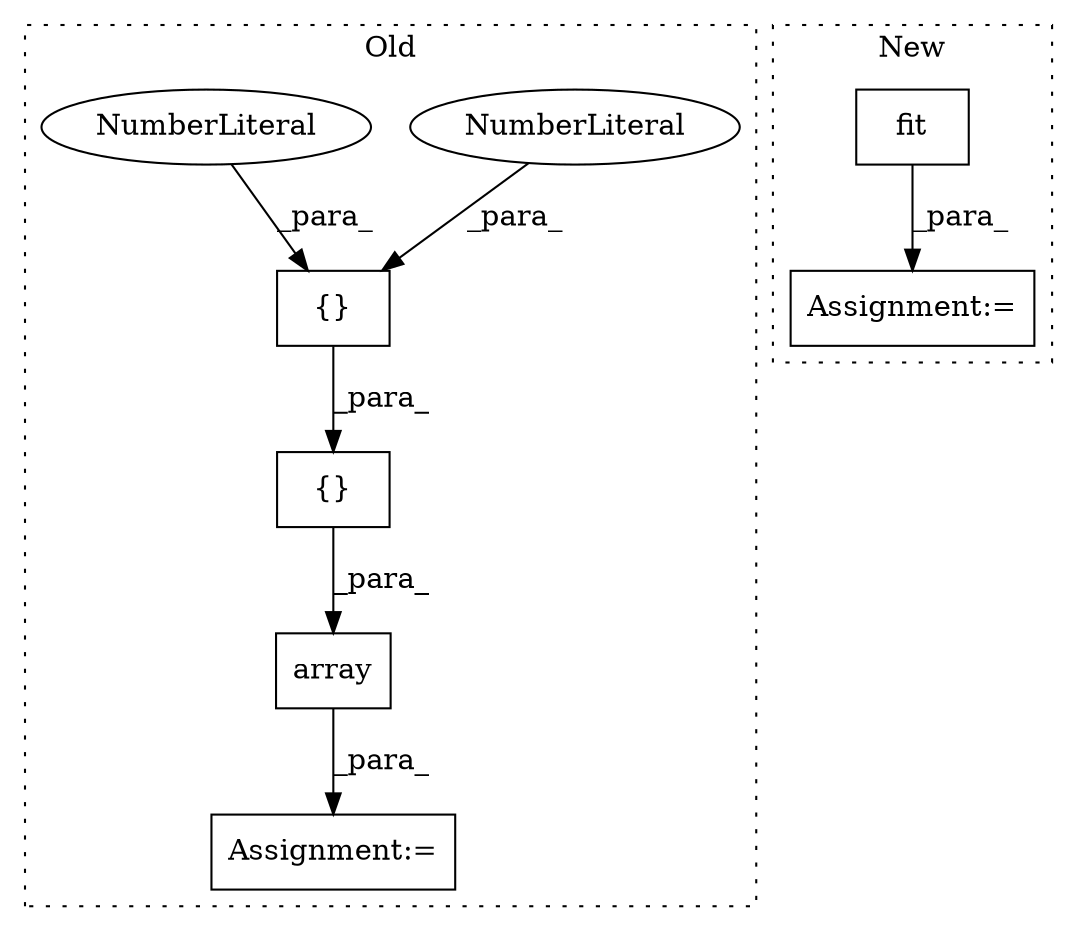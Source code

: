 digraph G {
subgraph cluster0 {
1 [label="array" a="32" s="6867,6947" l="6,1" shape="box"];
3 [label="Assignment:=" a="7" s="6860" l="1" shape="box"];
5 [label="{}" a="4" s="6927,6945" l="1,1" shape="box"];
6 [label="NumberLiteral" a="34" s="6928" l="5" shape="ellipse"];
7 [label="{}" a="4" s="6886,6946" l="1,1" shape="box"];
8 [label="NumberLiteral" a="34" s="6940" l="5" shape="ellipse"];
label = "Old";
style="dotted";
}
subgraph cluster1 {
2 [label="fit" a="32" s="7038,7045" l="4,1" shape="box"];
4 [label="Assignment:=" a="7" s="7140" l="1" shape="box"];
label = "New";
style="dotted";
}
1 -> 3 [label="_para_"];
2 -> 4 [label="_para_"];
5 -> 7 [label="_para_"];
6 -> 5 [label="_para_"];
7 -> 1 [label="_para_"];
8 -> 5 [label="_para_"];
}